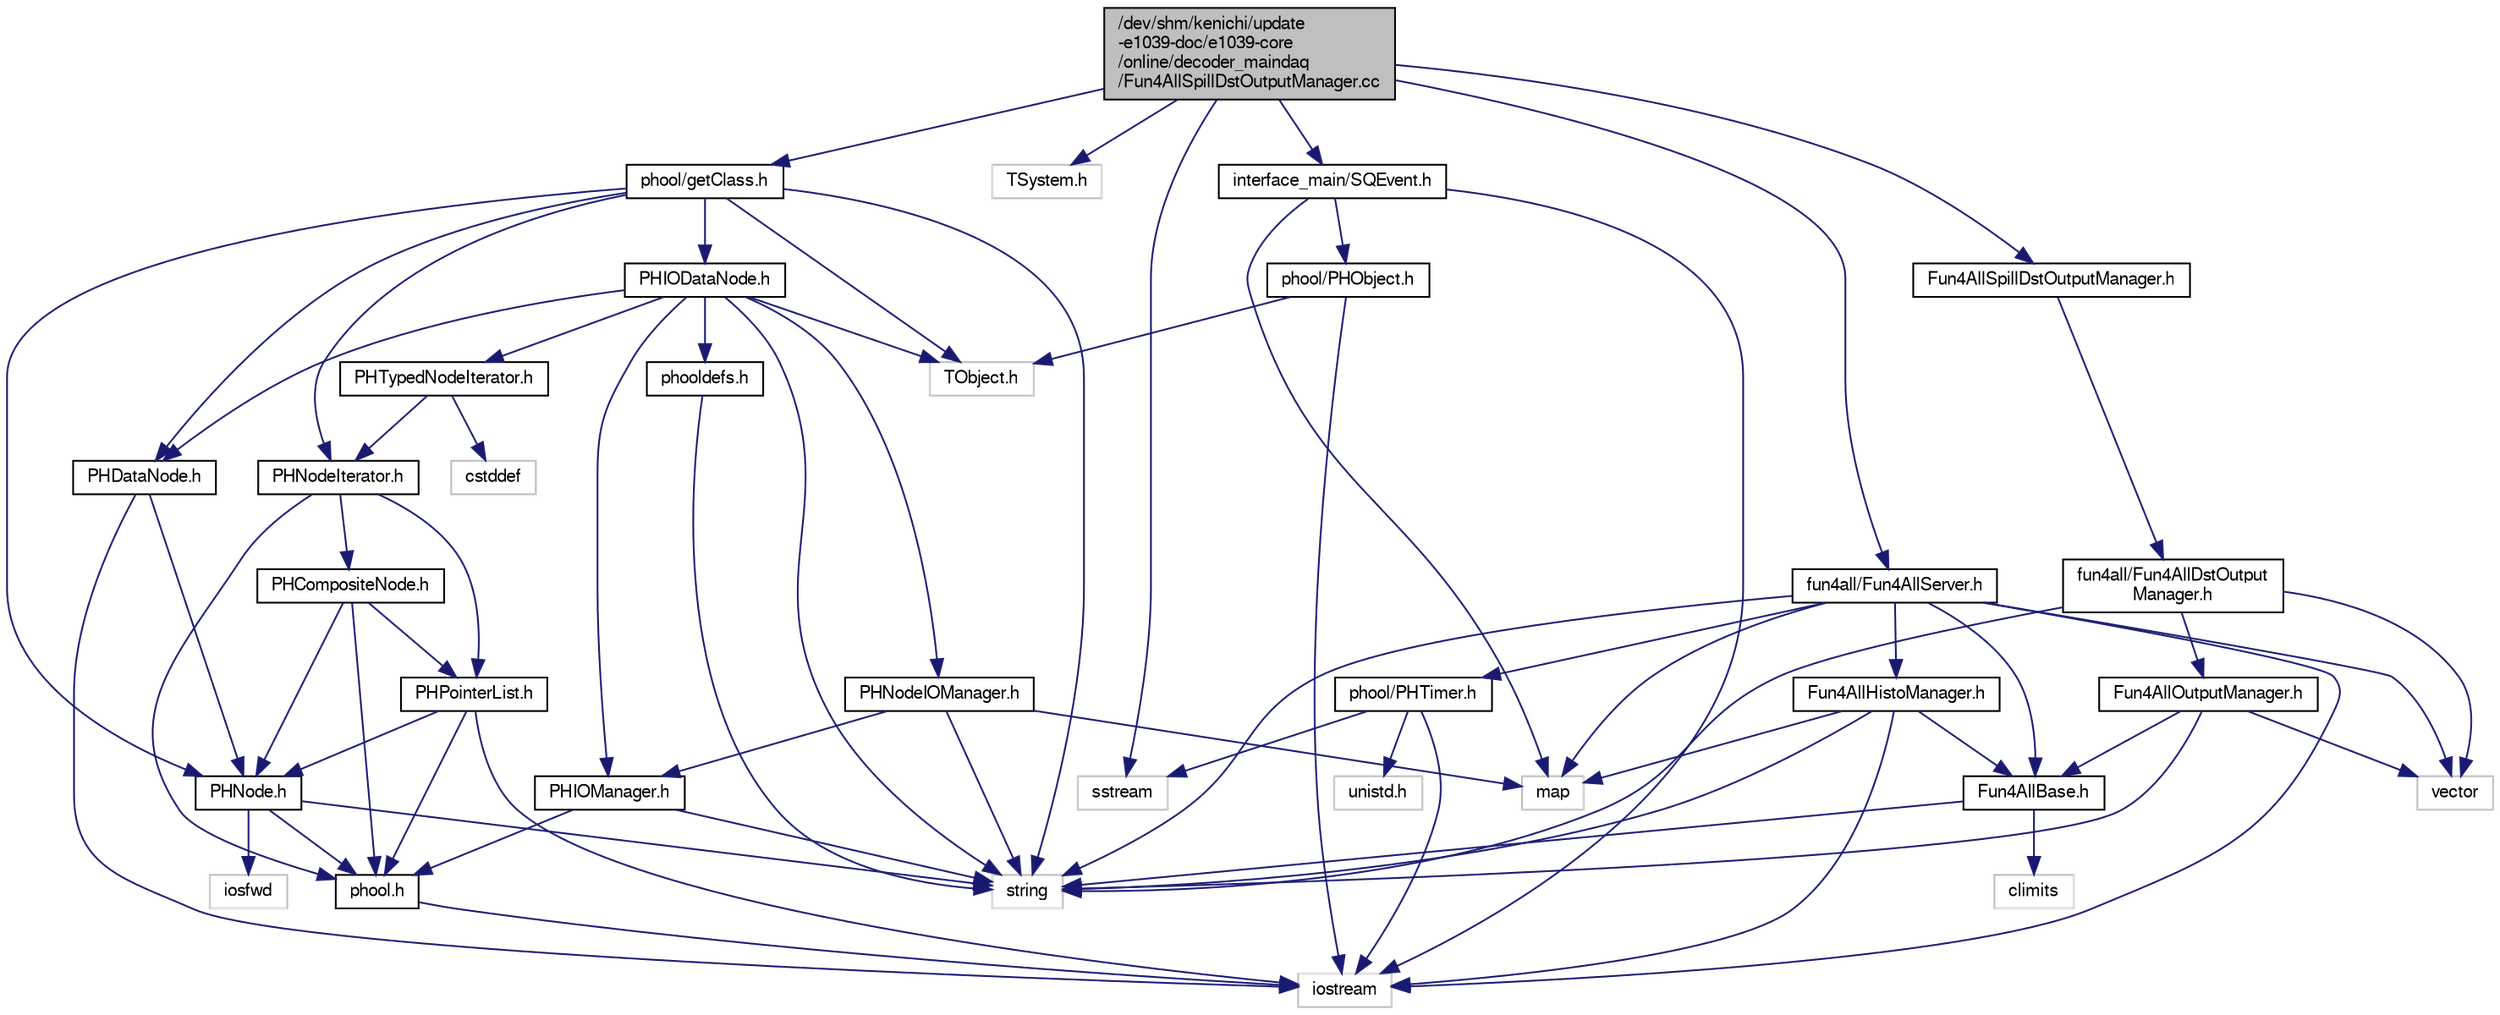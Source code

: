 digraph "/dev/shm/kenichi/update-e1039-doc/e1039-core/online/decoder_maindaq/Fun4AllSpillDstOutputManager.cc"
{
  bgcolor="transparent";
  edge [fontname="FreeSans",fontsize="10",labelfontname="FreeSans",labelfontsize="10"];
  node [fontname="FreeSans",fontsize="10",shape=record];
  Node1 [label="/dev/shm/kenichi/update\l-e1039-doc/e1039-core\l/online/decoder_maindaq\l/Fun4AllSpillDstOutputManager.cc",height=0.2,width=0.4,color="black", fillcolor="grey75", style="filled" fontcolor="black"];
  Node1 -> Node2 [color="midnightblue",fontsize="10",style="solid",fontname="FreeSans"];
  Node2 [label="sstream",height=0.2,width=0.4,color="grey75"];
  Node1 -> Node3 [color="midnightblue",fontsize="10",style="solid",fontname="FreeSans"];
  Node3 [label="TSystem.h",height=0.2,width=0.4,color="grey75"];
  Node1 -> Node4 [color="midnightblue",fontsize="10",style="solid",fontname="FreeSans"];
  Node4 [label="interface_main/SQEvent.h",height=0.2,width=0.4,color="black",URL="$d0/db5/SQEvent_8h.html"];
  Node4 -> Node5 [color="midnightblue",fontsize="10",style="solid",fontname="FreeSans"];
  Node5 [label="phool/PHObject.h",height=0.2,width=0.4,color="black",URL="$df/d32/PHObject_8h.html"];
  Node5 -> Node6 [color="midnightblue",fontsize="10",style="solid",fontname="FreeSans"];
  Node6 [label="TObject.h",height=0.2,width=0.4,color="grey75"];
  Node5 -> Node7 [color="midnightblue",fontsize="10",style="solid",fontname="FreeSans"];
  Node7 [label="iostream",height=0.2,width=0.4,color="grey75"];
  Node4 -> Node8 [color="midnightblue",fontsize="10",style="solid",fontname="FreeSans"];
  Node8 [label="map",height=0.2,width=0.4,color="grey75"];
  Node4 -> Node7 [color="midnightblue",fontsize="10",style="solid",fontname="FreeSans"];
  Node1 -> Node9 [color="midnightblue",fontsize="10",style="solid",fontname="FreeSans"];
  Node9 [label="phool/getClass.h",height=0.2,width=0.4,color="black",URL="$dd/dd4/getClass_8h.html"];
  Node9 -> Node10 [color="midnightblue",fontsize="10",style="solid",fontname="FreeSans"];
  Node10 [label="PHNodeIterator.h",height=0.2,width=0.4,color="black",URL="$d8/dfd/PHNodeIterator_8h.html"];
  Node10 -> Node11 [color="midnightblue",fontsize="10",style="solid",fontname="FreeSans"];
  Node11 [label="phool.h",height=0.2,width=0.4,color="black",URL="$d5/d6f/phool_8h.html"];
  Node11 -> Node7 [color="midnightblue",fontsize="10",style="solid",fontname="FreeSans"];
  Node10 -> Node12 [color="midnightblue",fontsize="10",style="solid",fontname="FreeSans"];
  Node12 [label="PHCompositeNode.h",height=0.2,width=0.4,color="black",URL="$d8/d30/PHCompositeNode_8h.html"];
  Node12 -> Node11 [color="midnightblue",fontsize="10",style="solid",fontname="FreeSans"];
  Node12 -> Node13 [color="midnightblue",fontsize="10",style="solid",fontname="FreeSans"];
  Node13 [label="PHNode.h",height=0.2,width=0.4,color="black",URL="$d3/d62/PHNode_8h.html"];
  Node13 -> Node11 [color="midnightblue",fontsize="10",style="solid",fontname="FreeSans"];
  Node13 -> Node14 [color="midnightblue",fontsize="10",style="solid",fontname="FreeSans"];
  Node14 [label="iosfwd",height=0.2,width=0.4,color="grey75"];
  Node13 -> Node15 [color="midnightblue",fontsize="10",style="solid",fontname="FreeSans"];
  Node15 [label="string",height=0.2,width=0.4,color="grey75"];
  Node12 -> Node16 [color="midnightblue",fontsize="10",style="solid",fontname="FreeSans"];
  Node16 [label="PHPointerList.h",height=0.2,width=0.4,color="black",URL="$db/dd5/PHPointerList_8h.html"];
  Node16 -> Node11 [color="midnightblue",fontsize="10",style="solid",fontname="FreeSans"];
  Node16 -> Node13 [color="midnightblue",fontsize="10",style="solid",fontname="FreeSans"];
  Node16 -> Node7 [color="midnightblue",fontsize="10",style="solid",fontname="FreeSans"];
  Node10 -> Node16 [color="midnightblue",fontsize="10",style="solid",fontname="FreeSans"];
  Node9 -> Node17 [color="midnightblue",fontsize="10",style="solid",fontname="FreeSans"];
  Node17 [label="PHIODataNode.h",height=0.2,width=0.4,color="black",URL="$d3/d79/PHIODataNode_8h.html"];
  Node17 -> Node18 [color="midnightblue",fontsize="10",style="solid",fontname="FreeSans"];
  Node18 [label="PHDataNode.h",height=0.2,width=0.4,color="black",URL="$dd/d9b/PHDataNode_8h.html"];
  Node18 -> Node13 [color="midnightblue",fontsize="10",style="solid",fontname="FreeSans"];
  Node18 -> Node7 [color="midnightblue",fontsize="10",style="solid",fontname="FreeSans"];
  Node17 -> Node19 [color="midnightblue",fontsize="10",style="solid",fontname="FreeSans"];
  Node19 [label="PHIOManager.h",height=0.2,width=0.4,color="black",URL="$d9/d53/PHIOManager_8h.html"];
  Node19 -> Node11 [color="midnightblue",fontsize="10",style="solid",fontname="FreeSans"];
  Node19 -> Node15 [color="midnightblue",fontsize="10",style="solid",fontname="FreeSans"];
  Node17 -> Node20 [color="midnightblue",fontsize="10",style="solid",fontname="FreeSans"];
  Node20 [label="PHNodeIOManager.h",height=0.2,width=0.4,color="black",URL="$dd/de7/PHNodeIOManager_8h.html"];
  Node20 -> Node19 [color="midnightblue",fontsize="10",style="solid",fontname="FreeSans"];
  Node20 -> Node15 [color="midnightblue",fontsize="10",style="solid",fontname="FreeSans"];
  Node20 -> Node8 [color="midnightblue",fontsize="10",style="solid",fontname="FreeSans"];
  Node17 -> Node21 [color="midnightblue",fontsize="10",style="solid",fontname="FreeSans"];
  Node21 [label="PHTypedNodeIterator.h",height=0.2,width=0.4,color="black",URL="$db/d17/PHTypedNodeIterator_8h.html"];
  Node21 -> Node10 [color="midnightblue",fontsize="10",style="solid",fontname="FreeSans"];
  Node21 -> Node22 [color="midnightblue",fontsize="10",style="solid",fontname="FreeSans"];
  Node22 [label="cstddef",height=0.2,width=0.4,color="grey75"];
  Node17 -> Node23 [color="midnightblue",fontsize="10",style="solid",fontname="FreeSans"];
  Node23 [label="phooldefs.h",height=0.2,width=0.4,color="black",URL="$de/da7/phooldefs_8h.html"];
  Node23 -> Node15 [color="midnightblue",fontsize="10",style="solid",fontname="FreeSans"];
  Node17 -> Node6 [color="midnightblue",fontsize="10",style="solid",fontname="FreeSans"];
  Node17 -> Node15 [color="midnightblue",fontsize="10",style="solid",fontname="FreeSans"];
  Node9 -> Node18 [color="midnightblue",fontsize="10",style="solid",fontname="FreeSans"];
  Node9 -> Node13 [color="midnightblue",fontsize="10",style="solid",fontname="FreeSans"];
  Node9 -> Node6 [color="midnightblue",fontsize="10",style="solid",fontname="FreeSans"];
  Node9 -> Node15 [color="midnightblue",fontsize="10",style="solid",fontname="FreeSans"];
  Node1 -> Node24 [color="midnightblue",fontsize="10",style="solid",fontname="FreeSans"];
  Node24 [label="fun4all/Fun4AllServer.h",height=0.2,width=0.4,color="black",URL="$dc/da2/Fun4AllServer_8h.html"];
  Node24 -> Node25 [color="midnightblue",fontsize="10",style="solid",fontname="FreeSans"];
  Node25 [label="Fun4AllBase.h",height=0.2,width=0.4,color="black",URL="$d2/de7/Fun4AllBase_8h.html"];
  Node25 -> Node15 [color="midnightblue",fontsize="10",style="solid",fontname="FreeSans"];
  Node25 -> Node26 [color="midnightblue",fontsize="10",style="solid",fontname="FreeSans"];
  Node26 [label="climits",height=0.2,width=0.4,color="grey75"];
  Node24 -> Node27 [color="midnightblue",fontsize="10",style="solid",fontname="FreeSans"];
  Node27 [label="Fun4AllHistoManager.h",height=0.2,width=0.4,color="black",URL="$d0/d59/Fun4AllHistoManager_8h.html"];
  Node27 -> Node25 [color="midnightblue",fontsize="10",style="solid",fontname="FreeSans"];
  Node27 -> Node7 [color="midnightblue",fontsize="10",style="solid",fontname="FreeSans"];
  Node27 -> Node8 [color="midnightblue",fontsize="10",style="solid",fontname="FreeSans"];
  Node27 -> Node15 [color="midnightblue",fontsize="10",style="solid",fontname="FreeSans"];
  Node24 -> Node28 [color="midnightblue",fontsize="10",style="solid",fontname="FreeSans"];
  Node28 [label="phool/PHTimer.h",height=0.2,width=0.4,color="black",URL="$dc/d26/PHTimer_8h.html",tooltip="high precision timer "];
  Node28 -> Node7 [color="midnightblue",fontsize="10",style="solid",fontname="FreeSans"];
  Node28 -> Node2 [color="midnightblue",fontsize="10",style="solid",fontname="FreeSans"];
  Node28 -> Node29 [color="midnightblue",fontsize="10",style="solid",fontname="FreeSans"];
  Node29 [label="unistd.h",height=0.2,width=0.4,color="grey75"];
  Node24 -> Node7 [color="midnightblue",fontsize="10",style="solid",fontname="FreeSans"];
  Node24 -> Node8 [color="midnightblue",fontsize="10",style="solid",fontname="FreeSans"];
  Node24 -> Node15 [color="midnightblue",fontsize="10",style="solid",fontname="FreeSans"];
  Node24 -> Node30 [color="midnightblue",fontsize="10",style="solid",fontname="FreeSans"];
  Node30 [label="vector",height=0.2,width=0.4,color="grey75"];
  Node1 -> Node31 [color="midnightblue",fontsize="10",style="solid",fontname="FreeSans"];
  Node31 [label="Fun4AllSpillDstOutputManager.h",height=0.2,width=0.4,color="black",URL="$de/d9b/Fun4AllSpillDstOutputManager_8h.html"];
  Node31 -> Node32 [color="midnightblue",fontsize="10",style="solid",fontname="FreeSans"];
  Node32 [label="fun4all/Fun4AllDstOutput\lManager.h",height=0.2,width=0.4,color="black",URL="$db/d22/Fun4AllDstOutputManager_8h.html"];
  Node32 -> Node33 [color="midnightblue",fontsize="10",style="solid",fontname="FreeSans"];
  Node33 [label="Fun4AllOutputManager.h",height=0.2,width=0.4,color="black",URL="$de/df8/Fun4AllOutputManager_8h.html"];
  Node33 -> Node25 [color="midnightblue",fontsize="10",style="solid",fontname="FreeSans"];
  Node33 -> Node30 [color="midnightblue",fontsize="10",style="solid",fontname="FreeSans"];
  Node33 -> Node15 [color="midnightblue",fontsize="10",style="solid",fontname="FreeSans"];
  Node32 -> Node15 [color="midnightblue",fontsize="10",style="solid",fontname="FreeSans"];
  Node32 -> Node30 [color="midnightblue",fontsize="10",style="solid",fontname="FreeSans"];
}
